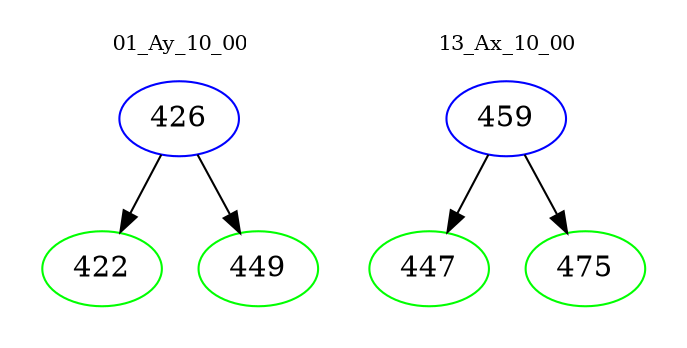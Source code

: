 digraph{
subgraph cluster_0 {
color = white
label = "01_Ay_10_00";
fontsize=10;
T0_426 [label="426", color="blue"]
T0_426 -> T0_422 [color="black"]
T0_422 [label="422", color="green"]
T0_426 -> T0_449 [color="black"]
T0_449 [label="449", color="green"]
}
subgraph cluster_1 {
color = white
label = "13_Ax_10_00";
fontsize=10;
T1_459 [label="459", color="blue"]
T1_459 -> T1_447 [color="black"]
T1_447 [label="447", color="green"]
T1_459 -> T1_475 [color="black"]
T1_475 [label="475", color="green"]
}
}
